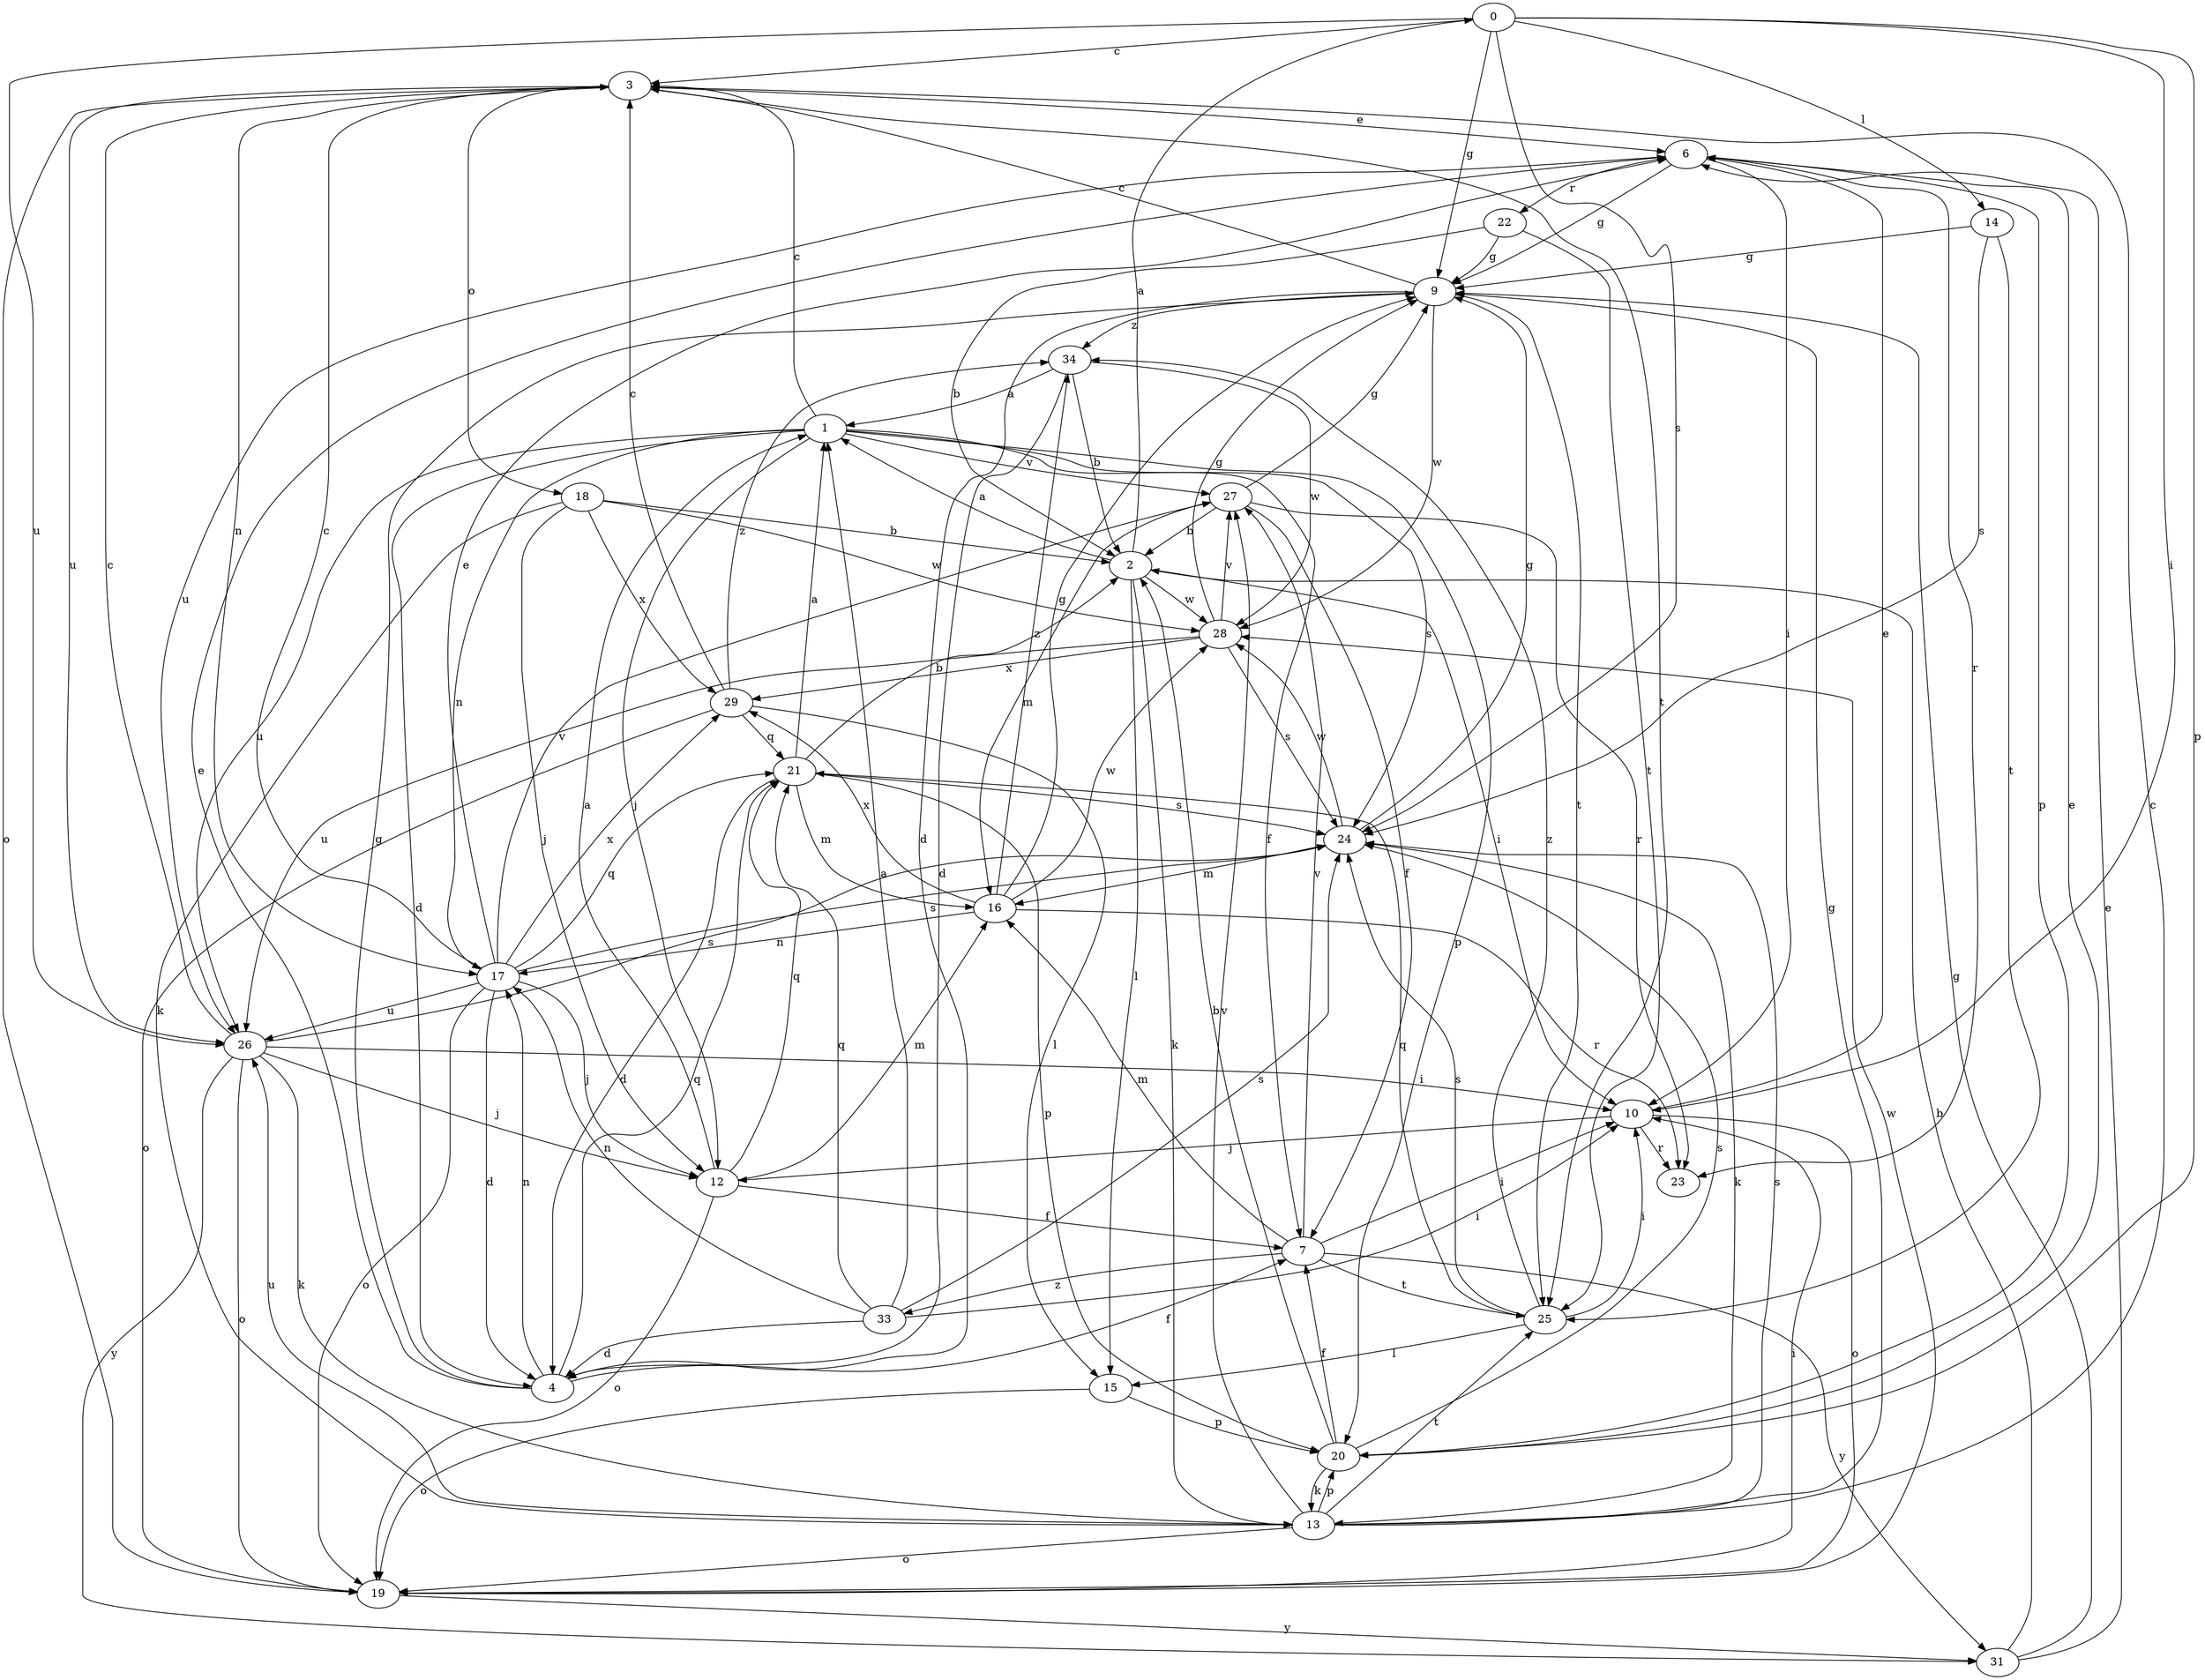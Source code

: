 strict digraph  {
0;
1;
2;
3;
4;
6;
7;
9;
10;
12;
13;
14;
15;
16;
17;
18;
19;
20;
21;
22;
23;
24;
25;
26;
27;
28;
29;
31;
33;
34;
0 -> 3  [label=c];
0 -> 9  [label=g];
0 -> 10  [label=i];
0 -> 14  [label=l];
0 -> 20  [label=p];
0 -> 24  [label=s];
0 -> 26  [label=u];
1 -> 3  [label=c];
1 -> 4  [label=d];
1 -> 7  [label=f];
1 -> 12  [label=j];
1 -> 17  [label=n];
1 -> 20  [label=p];
1 -> 24  [label=s];
1 -> 26  [label=u];
1 -> 27  [label=v];
2 -> 0  [label=a];
2 -> 1  [label=a];
2 -> 10  [label=i];
2 -> 13  [label=k];
2 -> 15  [label=l];
2 -> 28  [label=w];
3 -> 6  [label=e];
3 -> 17  [label=n];
3 -> 18  [label=o];
3 -> 19  [label=o];
3 -> 25  [label=t];
3 -> 26  [label=u];
4 -> 6  [label=e];
4 -> 7  [label=f];
4 -> 9  [label=g];
4 -> 17  [label=n];
4 -> 21  [label=q];
6 -> 9  [label=g];
6 -> 10  [label=i];
6 -> 20  [label=p];
6 -> 22  [label=r];
6 -> 23  [label=r];
6 -> 26  [label=u];
7 -> 10  [label=i];
7 -> 16  [label=m];
7 -> 25  [label=t];
7 -> 27  [label=v];
7 -> 31  [label=y];
7 -> 33  [label=z];
9 -> 3  [label=c];
9 -> 4  [label=d];
9 -> 25  [label=t];
9 -> 28  [label=w];
9 -> 34  [label=z];
10 -> 6  [label=e];
10 -> 12  [label=j];
10 -> 19  [label=o];
10 -> 23  [label=r];
12 -> 1  [label=a];
12 -> 7  [label=f];
12 -> 16  [label=m];
12 -> 19  [label=o];
12 -> 21  [label=q];
13 -> 3  [label=c];
13 -> 9  [label=g];
13 -> 19  [label=o];
13 -> 20  [label=p];
13 -> 24  [label=s];
13 -> 25  [label=t];
13 -> 26  [label=u];
13 -> 27  [label=v];
14 -> 9  [label=g];
14 -> 24  [label=s];
14 -> 25  [label=t];
15 -> 19  [label=o];
15 -> 20  [label=p];
16 -> 9  [label=g];
16 -> 17  [label=n];
16 -> 23  [label=r];
16 -> 28  [label=w];
16 -> 29  [label=x];
16 -> 34  [label=z];
17 -> 3  [label=c];
17 -> 4  [label=d];
17 -> 6  [label=e];
17 -> 12  [label=j];
17 -> 19  [label=o];
17 -> 21  [label=q];
17 -> 24  [label=s];
17 -> 26  [label=u];
17 -> 27  [label=v];
17 -> 29  [label=x];
18 -> 2  [label=b];
18 -> 12  [label=j];
18 -> 13  [label=k];
18 -> 28  [label=w];
18 -> 29  [label=x];
19 -> 10  [label=i];
19 -> 28  [label=w];
19 -> 31  [label=y];
20 -> 2  [label=b];
20 -> 6  [label=e];
20 -> 7  [label=f];
20 -> 13  [label=k];
20 -> 24  [label=s];
21 -> 1  [label=a];
21 -> 2  [label=b];
21 -> 4  [label=d];
21 -> 16  [label=m];
21 -> 20  [label=p];
21 -> 24  [label=s];
22 -> 2  [label=b];
22 -> 9  [label=g];
22 -> 25  [label=t];
24 -> 9  [label=g];
24 -> 13  [label=k];
24 -> 16  [label=m];
24 -> 28  [label=w];
25 -> 10  [label=i];
25 -> 15  [label=l];
25 -> 21  [label=q];
25 -> 24  [label=s];
25 -> 34  [label=z];
26 -> 3  [label=c];
26 -> 10  [label=i];
26 -> 12  [label=j];
26 -> 13  [label=k];
26 -> 19  [label=o];
26 -> 24  [label=s];
26 -> 31  [label=y];
27 -> 2  [label=b];
27 -> 7  [label=f];
27 -> 9  [label=g];
27 -> 16  [label=m];
27 -> 23  [label=r];
28 -> 9  [label=g];
28 -> 24  [label=s];
28 -> 26  [label=u];
28 -> 27  [label=v];
28 -> 29  [label=x];
29 -> 3  [label=c];
29 -> 15  [label=l];
29 -> 19  [label=o];
29 -> 21  [label=q];
29 -> 34  [label=z];
31 -> 2  [label=b];
31 -> 6  [label=e];
31 -> 9  [label=g];
33 -> 1  [label=a];
33 -> 4  [label=d];
33 -> 10  [label=i];
33 -> 17  [label=n];
33 -> 21  [label=q];
33 -> 24  [label=s];
34 -> 1  [label=a];
34 -> 2  [label=b];
34 -> 4  [label=d];
34 -> 28  [label=w];
}
